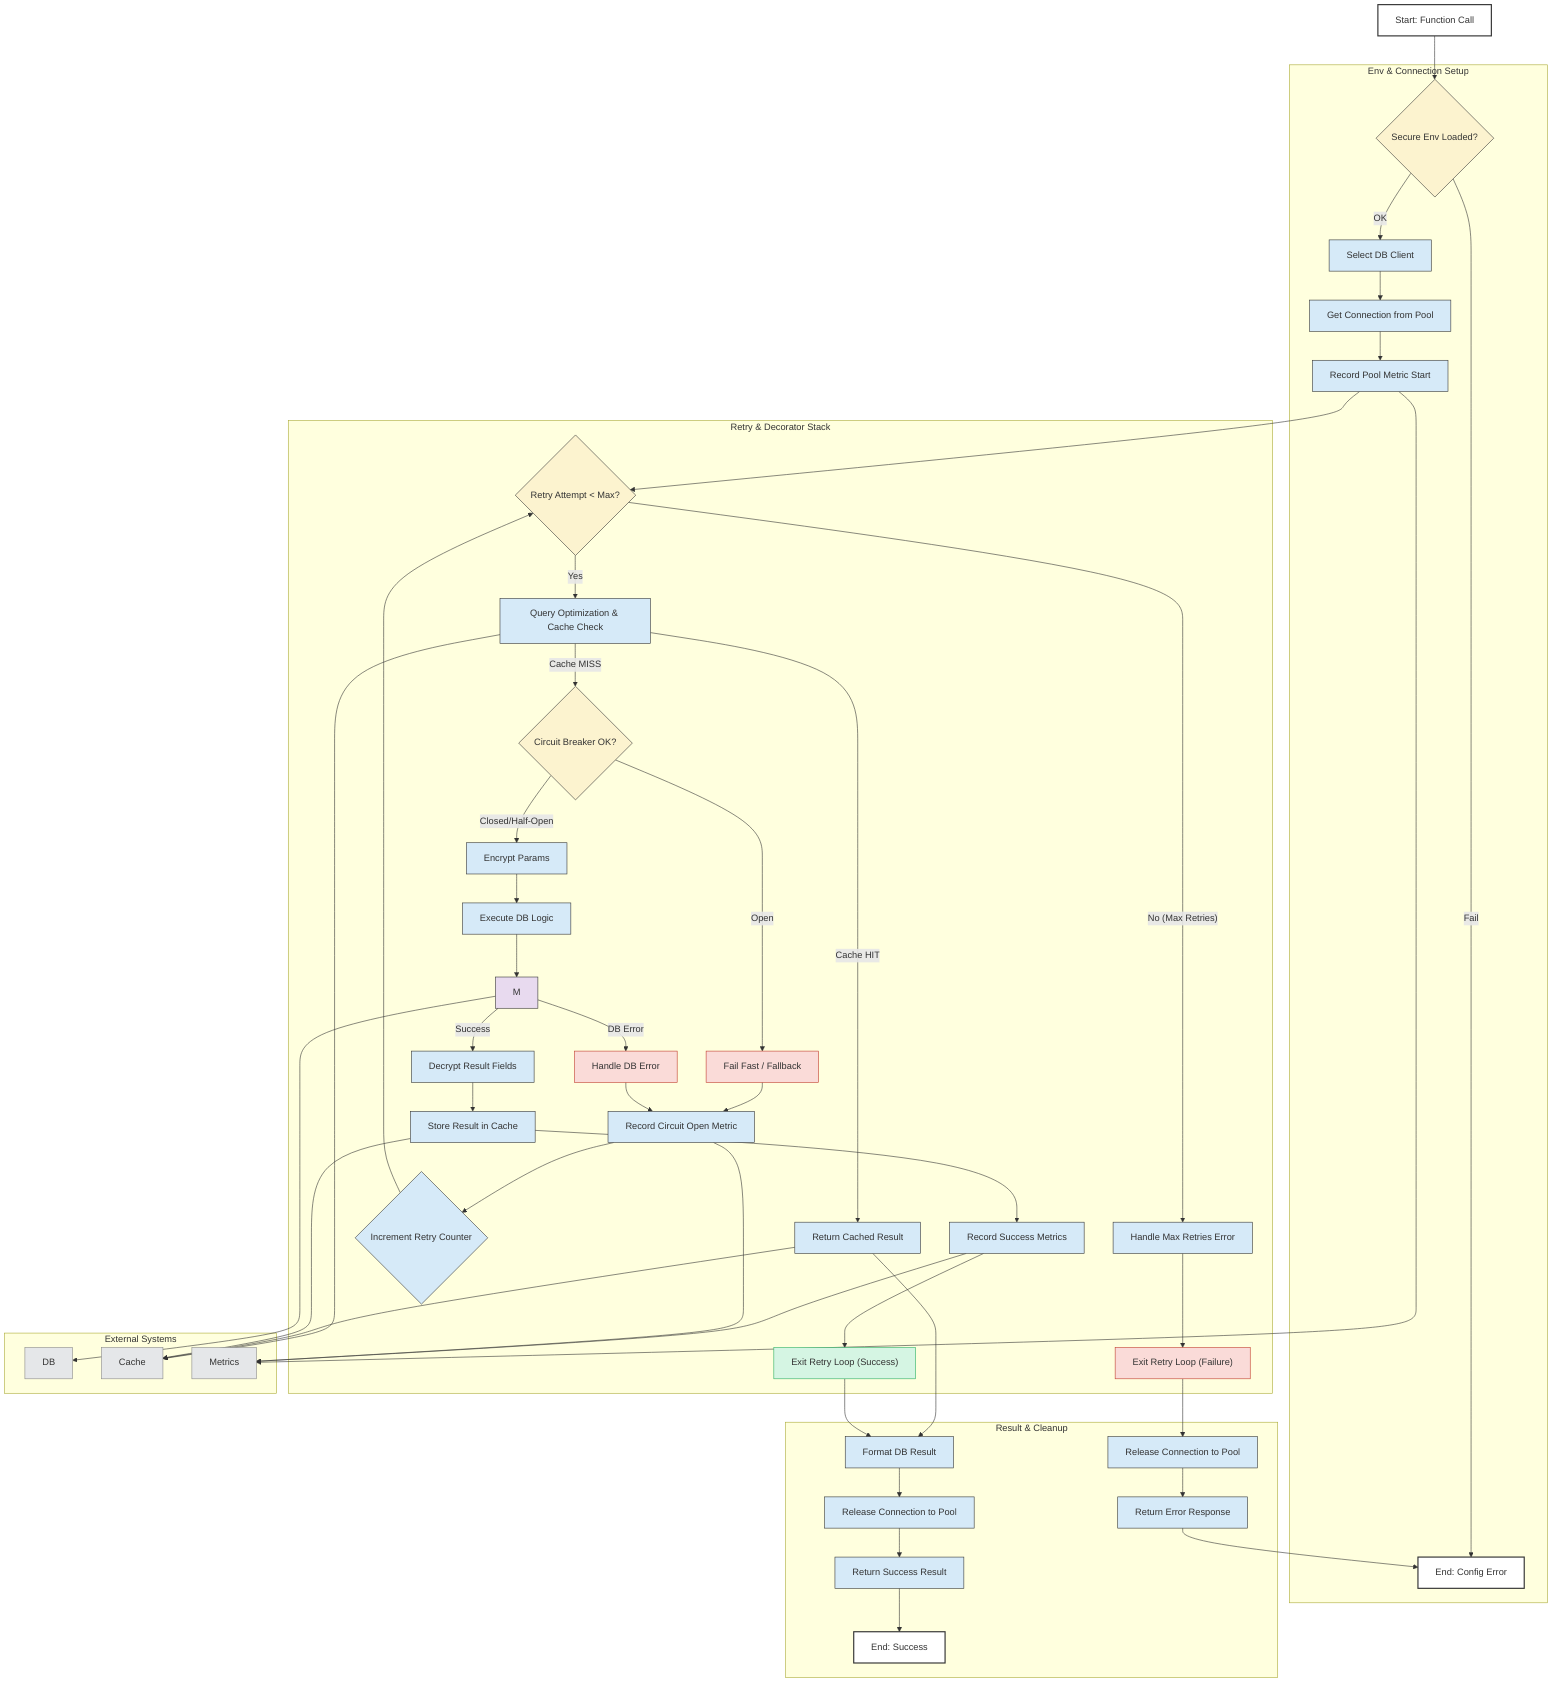 flowchart TD
    A["Start: Function Call"] --> B{"Secure Env Loaded?"}
    subgraph Env & Connection Setup
        B -- OK --> C["Select DB Client"]
        C --> D["Get Connection from Pool"]
        B -- Fail --> Z_ERR["End: Config Error"]
        D --> E["Record Pool Metric Start"]
    end
    subgraph Retry & Decorator Stack
        E --> F{"Retry Attempt < Max?"}
        F -- Yes --> G["Query Optimization & Cache Check"]
        F -- No (Max Retries) --> G_ERR["Handle Max Retries Error"]
        G -- Cache HIT --> H["Return Cached Result"]
        G -- Cache MISS --> I{"Circuit Breaker OK?"}
        I -- Open --> J["Fail Fast / Fallback"]
        I -- Closed/Half-Open --> K["Encrypt Params"]
        K --> L["Execute DB Logic"]
        L --> M
        M -- Success --> N["Decrypt Result Fields"]
        M -- DB Error --> O["Handle DB Error"]
        N --> P["Store Result in Cache"]
        P --> Q["Record Success Metrics"]
        Q --> R["Exit Retry Loop (Success)"]
        J --> S["Record Circuit Open Metric"]
        O --> S
        S --> T{"Increment Retry Counter"}
        T --> F
        G_ERR --> R_ERR["Exit Retry Loop (Failure)"]
    end
    subgraph Result & Cleanup
        H --> R_Success["Format Cached Result"]
        R --> R_Success["Format DB Result"]
        R_Success --> U["Release Connection to Pool"]
        U --> V["Return Success Result"]
        V --> Z_OK["End: Success"]
        R_ERR --> U_ERR["Release Connection to Pool"]
        U_ERR --> V_ERR["Return Error Response"]
        V_ERR --> Z_ERR
    end
    subgraph External Systems
      DB
      Cache
      Metrics
    end
    M --> DB
    G --> Cache
    H --> Cache
    P --> Cache
    E --> Metrics
    Q --> Metrics
    S --> Metrics

    classDef process fill:#D6EAF8,stroke:#333,stroke-width:1px,color:#333333;
    classDef decision fill:#FCF3CF,stroke:#333,stroke-width:1px,color:#333333;
    classDef io fill:#E8DAEF,stroke:#333,stroke-width:1px,color:#333333;
    classDef error fill:#FADBD8,stroke:#C0392B,stroke-width:1px,color:#333333;
    classDef success fill:#D5F5E3,stroke:#27AE60,stroke-width:1px,color:#333333;
    classDef external fill:#E5E7E9,stroke:#888,stroke-width:1px,color:#333333;
    classDef startend fill:#FFFFFF,stroke:#333,stroke-width:2px,color:#333333;

    class A,Z_OK,Z_ERR startend;
    class C,D,E,G,G_ERR,H,K,L,N,P,Q,S,T,U,V,U_ERR,V_ERR,R_Success process;
    class B,F,I decision;
    class M io;
    class J,O,R_ERR error;
    class R success;
    class DB,Cache,Metrics external;